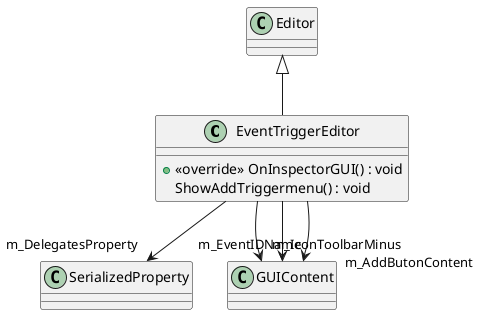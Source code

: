 @startuml
class EventTriggerEditor {
    + <<override>> OnInspectorGUI() : void
    ShowAddTriggermenu() : void
}
Editor <|-- EventTriggerEditor
EventTriggerEditor --> "m_DelegatesProperty" SerializedProperty
EventTriggerEditor --> "m_IconToolbarMinus" GUIContent
EventTriggerEditor --> "m_EventIDName" GUIContent
EventTriggerEditor --> "m_AddButonContent" GUIContent
@enduml
